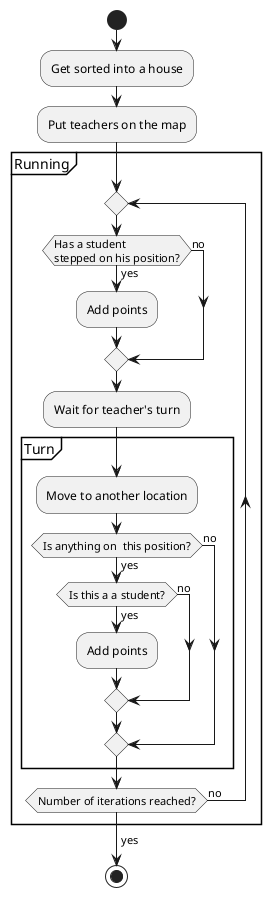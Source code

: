 @startuml
'https://plantuml.com/activity-diagram-beta

start

:Get sorted into a house;
:Put teachers on the map;

partition Running {
    repeat
        if (Has a student\nstepped on his position?) then (yes)
            :Add points;
        else (no)
        endif

        :Wait for teacher's turn;
        partition Turn {
            :Move to another location;
            if (Is anything on  this position?) then (yes)
                if (Is this a a student?) then (yes)
                    :Add points;
                else (no)
                endif
            else (no)
            endif
        }
    repeat while (Number of iterations reached?) is (no)
->yes;
}

stop

@enduml
